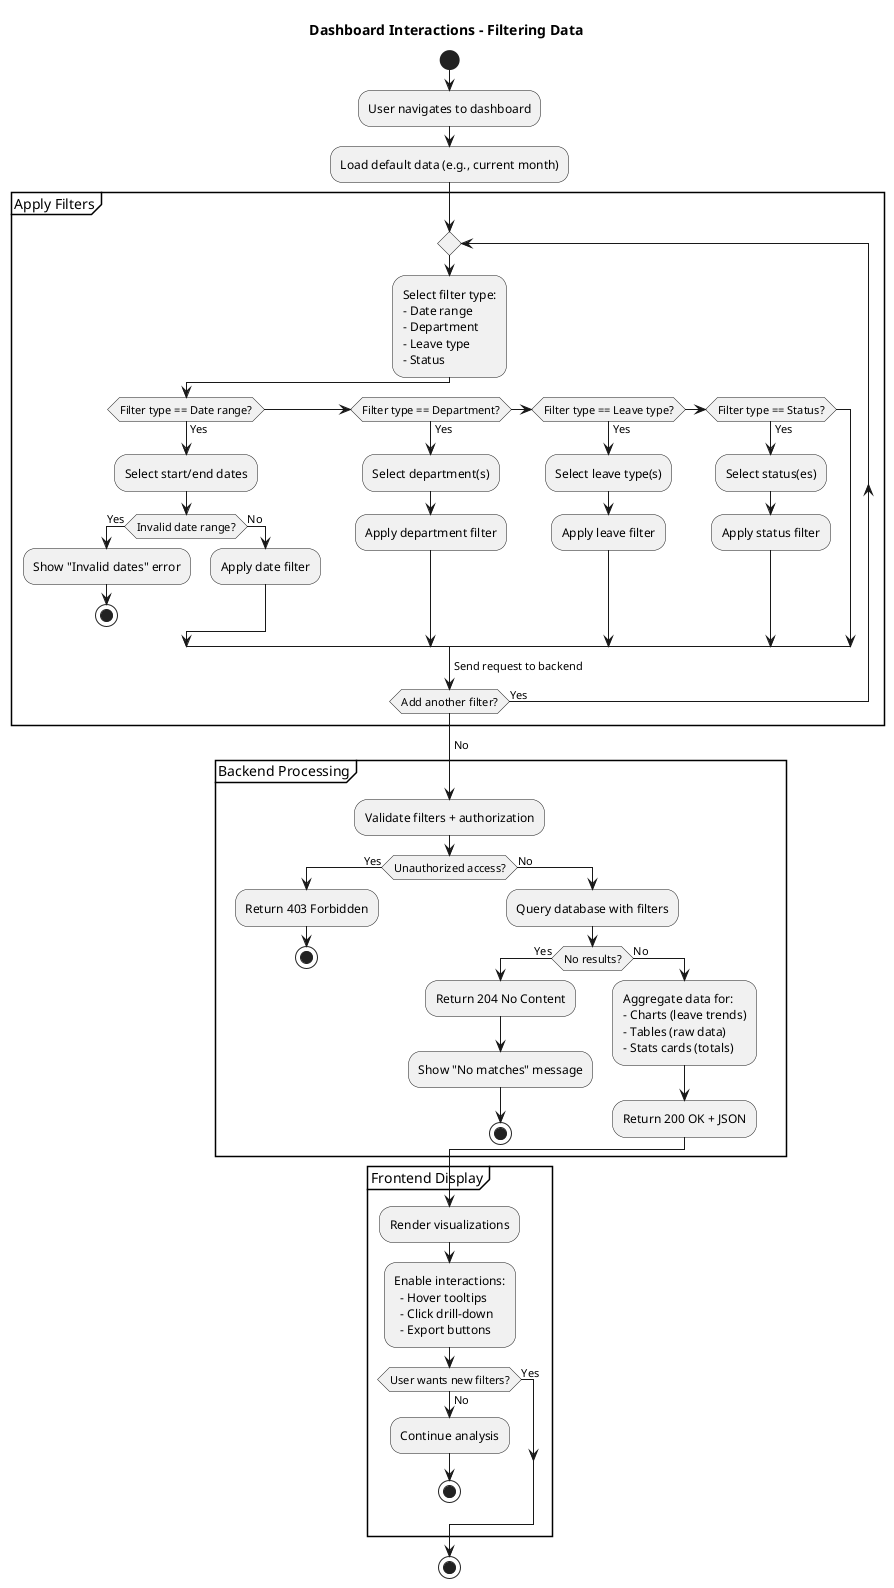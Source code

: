@startuml
title Dashboard Interactions - Filtering Data

start
:User navigates to dashboard;
:Load default data (e.g., current month);

partition "Apply Filters" {
  repeat
    :Select filter type:
    - Date range
    - Department
    - Leave type
    - Status;

    if (Filter type == Date range?) then (Yes)
      :Select start/end dates;
      if (Invalid date range?) then (Yes)
        :Show "Invalid dates" error;
        stop
      else (No)
        :Apply date filter;
      endif
    else if (Filter type == Department?) then (Yes)
      :Select department(s);
      :Apply department filter;
    else if (Filter type == Leave type?) then (Yes)
      :Select leave type(s);
      :Apply leave filter;
    else if (Filter type == Status?) then (Yes)
      :Select status(es);
      :Apply status filter;
    endif

    -> Send request to backend;
  repeat while (Add another filter?) is (Yes)
  -> No;
}

partition "Backend Processing" {
  :Validate filters + authorization;
  if (Unauthorized access?) then (Yes)
    :Return 403 Forbidden;
    stop
  else (No)
    :Query database with filters;
    if (No results?) then (Yes)
      :Return 204 No Content;
      :Show "No matches" message;
      stop
    else (No)
      :Aggregate data for:
      - Charts (leave trends)
      - Tables (raw data)
      - Stats cards (totals);
      :Return 200 OK + JSON;
    endif
  endif
}

partition "Frontend Display" {
  :Render visualizations;
  :Enable interactions:
    - Hover tooltips
    - Click drill-down
    - Export buttons;

  if (User wants new filters?) then (Yes)
    -> Apply Filters;
  else (No)
    :Continue analysis;
    stop
  endif
}

stop
@enduml
